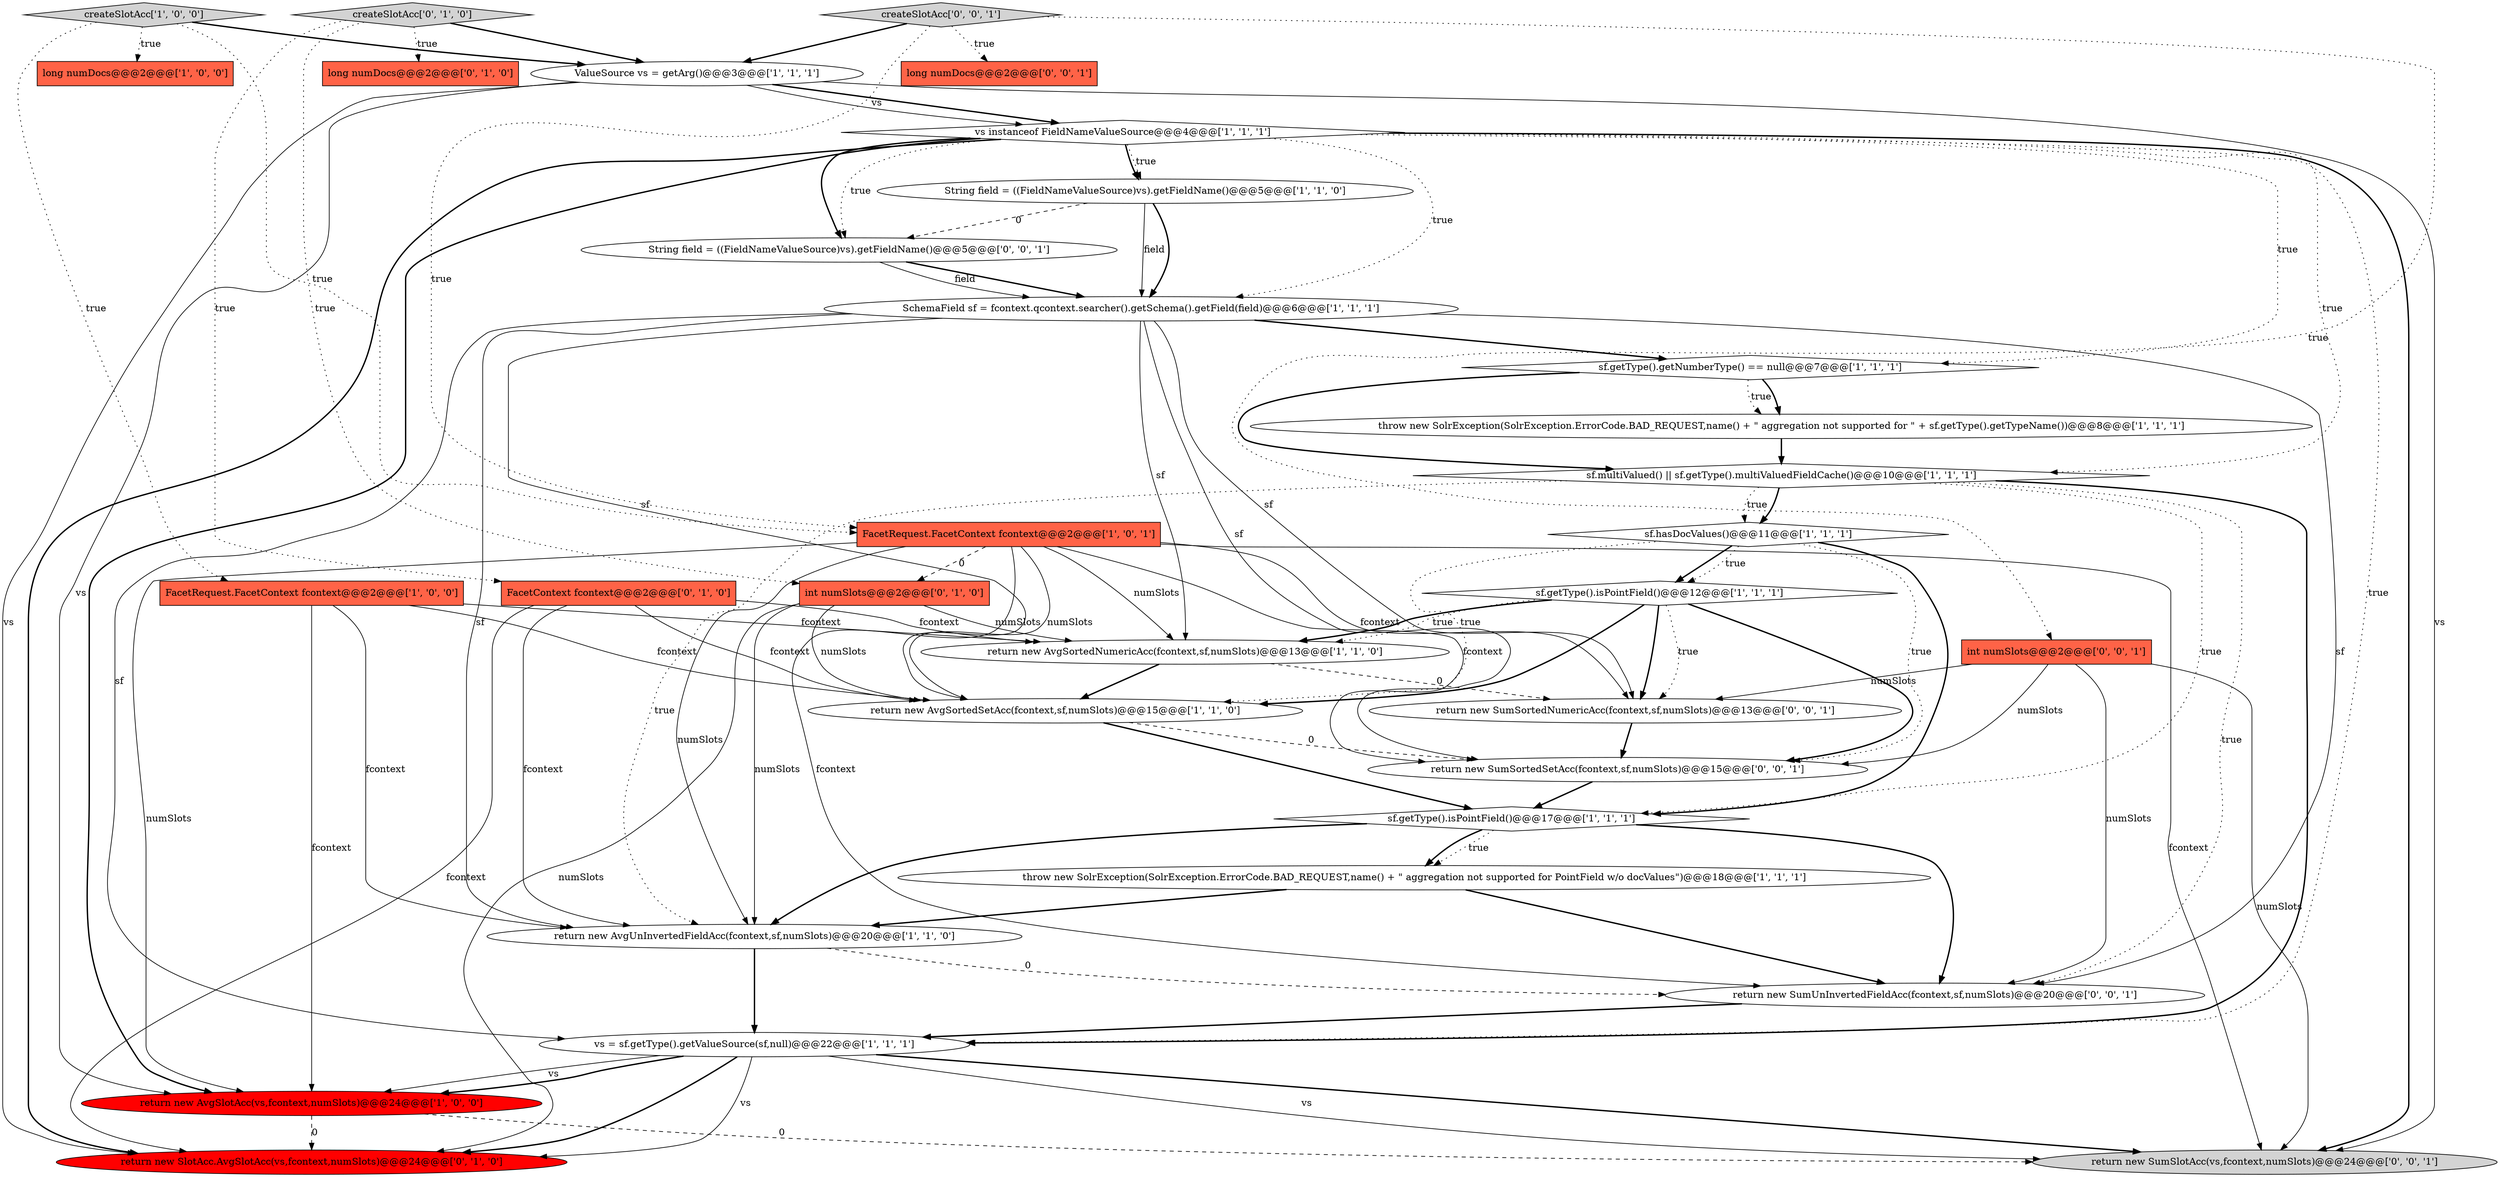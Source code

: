 digraph {
16 [style = filled, label = "sf.hasDocValues()@@@11@@@['1', '1', '1']", fillcolor = white, shape = diamond image = "AAA0AAABBB1BBB"];
19 [style = filled, label = "sf.getType().isPointField()@@@17@@@['1', '1', '1']", fillcolor = white, shape = diamond image = "AAA0AAABBB1BBB"];
4 [style = filled, label = "String field = ((FieldNameValueSource)vs).getFieldName()@@@5@@@['1', '1', '0']", fillcolor = white, shape = ellipse image = "AAA0AAABBB1BBB"];
22 [style = filled, label = "FacetContext fcontext@@@2@@@['0', '1', '0']", fillcolor = tomato, shape = box image = "AAA0AAABBB2BBB"];
28 [style = filled, label = "return new SumSortedSetAcc(fcontext,sf,numSlots)@@@15@@@['0', '0', '1']", fillcolor = white, shape = ellipse image = "AAA0AAABBB3BBB"];
6 [style = filled, label = "FacetRequest.FacetContext fcontext@@@2@@@['1', '0', '0']", fillcolor = tomato, shape = box image = "AAA0AAABBB1BBB"];
26 [style = filled, label = "int numSlots@@@2@@@['0', '0', '1']", fillcolor = tomato, shape = box image = "AAA0AAABBB3BBB"];
7 [style = filled, label = "return new AvgUnInvertedFieldAcc(fcontext,sf,numSlots)@@@20@@@['1', '1', '0']", fillcolor = white, shape = ellipse image = "AAA0AAABBB1BBB"];
21 [style = filled, label = "createSlotAcc['0', '1', '0']", fillcolor = lightgray, shape = diamond image = "AAA0AAABBB2BBB"];
3 [style = filled, label = "return new AvgSlotAcc(vs,fcontext,numSlots)@@@24@@@['1', '0', '0']", fillcolor = red, shape = ellipse image = "AAA1AAABBB1BBB"];
5 [style = filled, label = "SchemaField sf = fcontext.qcontext.searcher().getSchema().getField(field)@@@6@@@['1', '1', '1']", fillcolor = white, shape = ellipse image = "AAA0AAABBB1BBB"];
32 [style = filled, label = "return new SumUnInvertedFieldAcc(fcontext,sf,numSlots)@@@20@@@['0', '0', '1']", fillcolor = white, shape = ellipse image = "AAA0AAABBB3BBB"];
27 [style = filled, label = "String field = ((FieldNameValueSource)vs).getFieldName()@@@5@@@['0', '0', '1']", fillcolor = white, shape = ellipse image = "AAA0AAABBB3BBB"];
8 [style = filled, label = "sf.getType().getNumberType() == null@@@7@@@['1', '1', '1']", fillcolor = white, shape = diamond image = "AAA0AAABBB1BBB"];
12 [style = filled, label = "throw new SolrException(SolrException.ErrorCode.BAD_REQUEST,name() + \" aggregation not supported for \" + sf.getType().getTypeName())@@@8@@@['1', '1', '1']", fillcolor = white, shape = ellipse image = "AAA0AAABBB1BBB"];
0 [style = filled, label = "sf.getType().isPointField()@@@12@@@['1', '1', '1']", fillcolor = white, shape = diamond image = "AAA0AAABBB1BBB"];
1 [style = filled, label = "long numDocs@@@2@@@['1', '0', '0']", fillcolor = tomato, shape = box image = "AAA0AAABBB1BBB"];
25 [style = filled, label = "return new SumSortedNumericAcc(fcontext,sf,numSlots)@@@13@@@['0', '0', '1']", fillcolor = white, shape = ellipse image = "AAA0AAABBB3BBB"];
13 [style = filled, label = "return new AvgSortedNumericAcc(fcontext,sf,numSlots)@@@13@@@['1', '1', '0']", fillcolor = white, shape = ellipse image = "AAA0AAABBB1BBB"];
11 [style = filled, label = "vs instanceof FieldNameValueSource@@@4@@@['1', '1', '1']", fillcolor = white, shape = diamond image = "AAA0AAABBB1BBB"];
17 [style = filled, label = "throw new SolrException(SolrException.ErrorCode.BAD_REQUEST,name() + \" aggregation not supported for PointField w/o docValues\")@@@18@@@['1', '1', '1']", fillcolor = white, shape = ellipse image = "AAA0AAABBB1BBB"];
2 [style = filled, label = "ValueSource vs = getArg()@@@3@@@['1', '1', '1']", fillcolor = white, shape = ellipse image = "AAA0AAABBB1BBB"];
29 [style = filled, label = "createSlotAcc['0', '0', '1']", fillcolor = lightgray, shape = diamond image = "AAA0AAABBB3BBB"];
18 [style = filled, label = "vs = sf.getType().getValueSource(sf,null)@@@22@@@['1', '1', '1']", fillcolor = white, shape = ellipse image = "AAA0AAABBB1BBB"];
14 [style = filled, label = "sf.multiValued() || sf.getType().multiValuedFieldCache()@@@10@@@['1', '1', '1']", fillcolor = white, shape = diamond image = "AAA0AAABBB1BBB"];
30 [style = filled, label = "long numDocs@@@2@@@['0', '0', '1']", fillcolor = tomato, shape = box image = "AAA0AAABBB3BBB"];
23 [style = filled, label = "return new SlotAcc.AvgSlotAcc(vs,fcontext,numSlots)@@@24@@@['0', '1', '0']", fillcolor = red, shape = ellipse image = "AAA1AAABBB2BBB"];
24 [style = filled, label = "int numSlots@@@2@@@['0', '1', '0']", fillcolor = tomato, shape = box image = "AAA1AAABBB2BBB"];
9 [style = filled, label = "FacetRequest.FacetContext fcontext@@@2@@@['1', '0', '1']", fillcolor = tomato, shape = box image = "AAA0AAABBB1BBB"];
20 [style = filled, label = "long numDocs@@@2@@@['0', '1', '0']", fillcolor = tomato, shape = box image = "AAA0AAABBB2BBB"];
10 [style = filled, label = "createSlotAcc['1', '0', '0']", fillcolor = lightgray, shape = diamond image = "AAA0AAABBB1BBB"];
31 [style = filled, label = "return new SumSlotAcc(vs,fcontext,numSlots)@@@24@@@['0', '0', '1']", fillcolor = lightgray, shape = ellipse image = "AAA0AAABBB3BBB"];
15 [style = filled, label = "return new AvgSortedSetAcc(fcontext,sf,numSlots)@@@15@@@['1', '1', '0']", fillcolor = white, shape = ellipse image = "AAA0AAABBB1BBB"];
22->15 [style = solid, label="fcontext"];
18->3 [style = bold, label=""];
29->9 [style = dotted, label="true"];
16->0 [style = bold, label=""];
14->32 [style = dotted, label="true"];
14->19 [style = dotted, label="true"];
0->13 [style = bold, label=""];
22->7 [style = solid, label="fcontext"];
26->31 [style = solid, label="numSlots"];
26->25 [style = solid, label="numSlots"];
13->25 [style = dashed, label="0"];
29->26 [style = dotted, label="true"];
0->25 [style = dotted, label="true"];
0->15 [style = bold, label=""];
6->3 [style = solid, label="fcontext"];
21->2 [style = bold, label=""];
9->28 [style = solid, label="fcontext"];
29->2 [style = bold, label=""];
18->31 [style = solid, label="vs"];
21->24 [style = dotted, label="true"];
0->25 [style = bold, label=""];
14->7 [style = dotted, label="true"];
11->27 [style = bold, label=""];
11->8 [style = dotted, label="true"];
10->1 [style = dotted, label="true"];
27->5 [style = bold, label=""];
32->18 [style = bold, label=""];
2->31 [style = solid, label="vs"];
18->23 [style = solid, label="vs"];
14->16 [style = bold, label=""];
9->3 [style = solid, label="numSlots"];
6->15 [style = solid, label="fcontext"];
24->15 [style = solid, label="numSlots"];
18->31 [style = bold, label=""];
10->6 [style = dotted, label="true"];
25->28 [style = bold, label=""];
21->20 [style = dotted, label="true"];
15->28 [style = dashed, label="0"];
5->7 [style = solid, label="sf"];
3->31 [style = dashed, label="0"];
19->17 [style = dotted, label="true"];
9->15 [style = solid, label="numSlots"];
11->14 [style = dotted, label="true"];
21->22 [style = dotted, label="true"];
18->3 [style = solid, label="vs"];
11->5 [style = dotted, label="true"];
16->19 [style = bold, label=""];
26->28 [style = solid, label="numSlots"];
24->23 [style = solid, label="numSlots"];
8->12 [style = dotted, label="true"];
12->14 [style = bold, label=""];
28->19 [style = bold, label=""];
14->18 [style = bold, label=""];
10->2 [style = bold, label=""];
13->15 [style = bold, label=""];
6->7 [style = solid, label="fcontext"];
9->7 [style = solid, label="numSlots"];
18->23 [style = bold, label=""];
9->25 [style = solid, label="fcontext"];
2->3 [style = solid, label="vs"];
11->4 [style = bold, label=""];
5->15 [style = solid, label="sf"];
5->18 [style = solid, label="sf"];
8->14 [style = bold, label=""];
4->27 [style = dashed, label="0"];
19->17 [style = bold, label=""];
11->4 [style = dotted, label="true"];
15->19 [style = bold, label=""];
10->9 [style = dotted, label="true"];
14->16 [style = dotted, label="true"];
3->23 [style = dashed, label="0"];
11->31 [style = bold, label=""];
11->27 [style = dotted, label="true"];
19->32 [style = bold, label=""];
4->5 [style = solid, label="field"];
11->3 [style = bold, label=""];
24->7 [style = solid, label="numSlots"];
7->18 [style = bold, label=""];
7->32 [style = dashed, label="0"];
9->13 [style = solid, label="numSlots"];
9->31 [style = solid, label="fcontext"];
4->5 [style = bold, label=""];
2->11 [style = bold, label=""];
8->12 [style = bold, label=""];
26->32 [style = solid, label="numSlots"];
16->15 [style = dotted, label="true"];
22->23 [style = solid, label="fcontext"];
5->8 [style = bold, label=""];
0->13 [style = dotted, label="true"];
9->24 [style = dashed, label="0"];
24->13 [style = solid, label="numSlots"];
2->23 [style = solid, label="vs"];
17->32 [style = bold, label=""];
11->18 [style = dotted, label="true"];
27->5 [style = solid, label="field"];
5->13 [style = solid, label="sf"];
17->7 [style = bold, label=""];
16->0 [style = dotted, label="true"];
5->28 [style = solid, label="sf"];
6->13 [style = solid, label="fcontext"];
9->32 [style = solid, label="fcontext"];
29->30 [style = dotted, label="true"];
2->11 [style = solid, label="vs"];
5->32 [style = solid, label="sf"];
16->28 [style = dotted, label="true"];
11->23 [style = bold, label=""];
19->7 [style = bold, label=""];
0->28 [style = bold, label=""];
22->13 [style = solid, label="fcontext"];
5->25 [style = solid, label="sf"];
}

